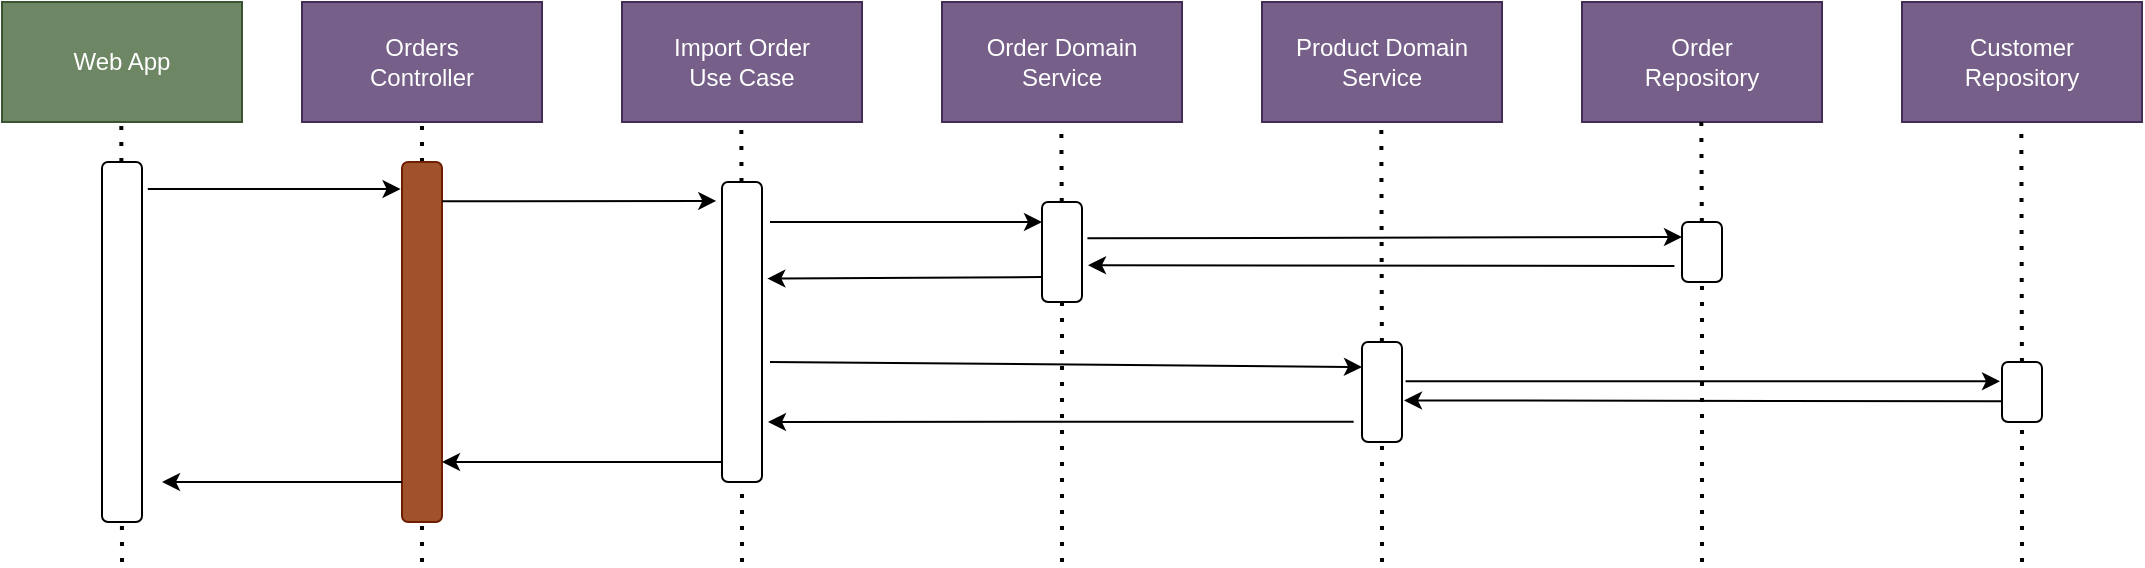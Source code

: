<mxfile version="22.1.2" type="device">
  <diagram name="Page-1" id="Kz_aYA98oq8I-4OSjON9">
    <mxGraphModel dx="2058" dy="820" grid="1" gridSize="10" guides="1" tooltips="1" connect="1" arrows="1" fold="1" page="1" pageScale="1" pageWidth="1200" pageHeight="1920" math="0" shadow="0">
      <root>
        <mxCell id="0" />
        <mxCell id="1" parent="0" />
        <mxCell id="z1ui13GwM5y8LBcSMoX3-1" value="Orders&lt;br&gt;Controller" style="rounded=0;whiteSpace=wrap;html=1;fillColor=#76608a;fontColor=#ffffff;strokeColor=#432D57;" parent="1" vertex="1">
          <mxGeometry x="200" y="260" width="120" height="60" as="geometry" />
        </mxCell>
        <mxCell id="z1ui13GwM5y8LBcSMoX3-2" value="Import Order&lt;br&gt;Use Case" style="rounded=0;whiteSpace=wrap;html=1;fillColor=#76608a;fontColor=#ffffff;strokeColor=#432D57;" parent="1" vertex="1">
          <mxGeometry x="360" y="260" width="120" height="60" as="geometry" />
        </mxCell>
        <mxCell id="z1ui13GwM5y8LBcSMoX3-3" value="Order Domain Service" style="rounded=0;whiteSpace=wrap;html=1;fillColor=#76608a;fontColor=#ffffff;strokeColor=#432D57;" parent="1" vertex="1">
          <mxGeometry x="520" y="260" width="120" height="60" as="geometry" />
        </mxCell>
        <mxCell id="z1ui13GwM5y8LBcSMoX3-4" value="Order&lt;br&gt;Repository" style="rounded=0;whiteSpace=wrap;html=1;fillColor=#76608a;fontColor=#ffffff;strokeColor=#432D57;" parent="1" vertex="1">
          <mxGeometry x="840" y="260" width="120" height="60" as="geometry" />
        </mxCell>
        <mxCell id="z1ui13GwM5y8LBcSMoX3-5" value="Product Domain Service" style="rounded=0;whiteSpace=wrap;html=1;fillColor=#76608a;fontColor=#ffffff;strokeColor=#432D57;" parent="1" vertex="1">
          <mxGeometry x="680" y="260" width="120" height="60" as="geometry" />
        </mxCell>
        <mxCell id="z1ui13GwM5y8LBcSMoX3-6" value="Customer&lt;br&gt;Repository" style="rounded=0;whiteSpace=wrap;html=1;fillColor=#76608a;fontColor=#ffffff;strokeColor=#432D57;" parent="1" vertex="1">
          <mxGeometry x="1000" y="260" width="120" height="60" as="geometry" />
        </mxCell>
        <mxCell id="z1ui13GwM5y8LBcSMoX3-8" value="" style="endArrow=none;dashed=1;html=1;dashPattern=1 3;strokeWidth=2;rounded=0;entryX=0.5;entryY=1;entryDx=0;entryDy=0;" parent="1" source="z1ui13GwM5y8LBcSMoX3-16" target="z1ui13GwM5y8LBcSMoX3-1" edge="1">
          <mxGeometry width="50" height="50" relative="1" as="geometry">
            <mxPoint x="260" y="710" as="sourcePoint" />
            <mxPoint x="280" y="400" as="targetPoint" />
          </mxGeometry>
        </mxCell>
        <mxCell id="z1ui13GwM5y8LBcSMoX3-9" value="" style="endArrow=none;dashed=1;html=1;dashPattern=1 3;strokeWidth=2;rounded=0;entryX=0.5;entryY=1;entryDx=0;entryDy=0;" parent="1" source="z1ui13GwM5y8LBcSMoX3-18" edge="1">
          <mxGeometry width="50" height="50" relative="1" as="geometry">
            <mxPoint x="419.66" y="710" as="sourcePoint" />
            <mxPoint x="419.66" y="320" as="targetPoint" />
          </mxGeometry>
        </mxCell>
        <mxCell id="z1ui13GwM5y8LBcSMoX3-10" value="" style="endArrow=none;dashed=1;html=1;dashPattern=1 3;strokeWidth=2;rounded=0;entryX=0.5;entryY=1;entryDx=0;entryDy=0;" parent="1" source="z1ui13GwM5y8LBcSMoX3-20" edge="1">
          <mxGeometry width="50" height="50" relative="1" as="geometry">
            <mxPoint x="579.66" y="710" as="sourcePoint" />
            <mxPoint x="579.66" y="320" as="targetPoint" />
          </mxGeometry>
        </mxCell>
        <mxCell id="z1ui13GwM5y8LBcSMoX3-11" value="" style="endArrow=none;dashed=1;html=1;dashPattern=1 3;strokeWidth=2;rounded=0;entryX=0.5;entryY=1;entryDx=0;entryDy=0;" parent="1" source="z1ui13GwM5y8LBcSMoX3-32" edge="1">
          <mxGeometry width="50" height="50" relative="1" as="geometry">
            <mxPoint x="740" y="710" as="sourcePoint" />
            <mxPoint x="739.66" y="320" as="targetPoint" />
          </mxGeometry>
        </mxCell>
        <mxCell id="z1ui13GwM5y8LBcSMoX3-12" value="" style="endArrow=none;dashed=1;html=1;dashPattern=1 3;strokeWidth=2;rounded=0;entryX=0.5;entryY=1;entryDx=0;entryDy=0;" parent="1" source="z1ui13GwM5y8LBcSMoX3-22" edge="1">
          <mxGeometry width="50" height="50" relative="1" as="geometry">
            <mxPoint x="899.66" y="710" as="sourcePoint" />
            <mxPoint x="899.66" y="320" as="targetPoint" />
          </mxGeometry>
        </mxCell>
        <mxCell id="z1ui13GwM5y8LBcSMoX3-13" value="" style="endArrow=none;dashed=1;html=1;dashPattern=1 3;strokeWidth=2;rounded=0;entryX=0.5;entryY=1;entryDx=0;entryDy=0;" parent="1" source="z1ui13GwM5y8LBcSMoX3-33" edge="1">
          <mxGeometry width="50" height="50" relative="1" as="geometry">
            <mxPoint x="1059.66" y="710" as="sourcePoint" />
            <mxPoint x="1059.66" y="320" as="targetPoint" />
          </mxGeometry>
        </mxCell>
        <mxCell id="z1ui13GwM5y8LBcSMoX3-14" value="" style="endArrow=none;dashed=1;html=1;dashPattern=1 3;strokeWidth=2;rounded=0;entryX=0.5;entryY=1;entryDx=0;entryDy=0;" parent="1" edge="1">
          <mxGeometry width="50" height="50" relative="1" as="geometry">
            <mxPoint x="110" y="540" as="sourcePoint" />
            <mxPoint x="109.66" y="320" as="targetPoint" />
          </mxGeometry>
        </mxCell>
        <mxCell id="z1ui13GwM5y8LBcSMoX3-15" value="" style="rounded=1;whiteSpace=wrap;html=1;" parent="1" vertex="1">
          <mxGeometry x="100" y="340" width="20" height="180" as="geometry" />
        </mxCell>
        <mxCell id="z1ui13GwM5y8LBcSMoX3-17" value="" style="endArrow=none;dashed=1;html=1;dashPattern=1 3;strokeWidth=2;rounded=0;entryX=0.5;entryY=1;entryDx=0;entryDy=0;" parent="1" target="z1ui13GwM5y8LBcSMoX3-16" edge="1">
          <mxGeometry width="50" height="50" relative="1" as="geometry">
            <mxPoint x="260" y="540" as="sourcePoint" />
            <mxPoint x="260" y="320" as="targetPoint" />
          </mxGeometry>
        </mxCell>
        <mxCell id="z1ui13GwM5y8LBcSMoX3-16" value="" style="rounded=1;whiteSpace=wrap;html=1;fillColor=#a0522d;fontColor=#ffffff;strokeColor=#6D1F00;" parent="1" vertex="1">
          <mxGeometry x="250" y="340" width="20" height="180" as="geometry" />
        </mxCell>
        <mxCell id="z1ui13GwM5y8LBcSMoX3-19" value="" style="endArrow=none;dashed=1;html=1;dashPattern=1 3;strokeWidth=2;rounded=0;entryX=0.5;entryY=1;entryDx=0;entryDy=0;" parent="1" target="z1ui13GwM5y8LBcSMoX3-18" edge="1">
          <mxGeometry width="50" height="50" relative="1" as="geometry">
            <mxPoint x="420" y="540" as="sourcePoint" />
            <mxPoint x="419.66" y="320" as="targetPoint" />
          </mxGeometry>
        </mxCell>
        <mxCell id="z1ui13GwM5y8LBcSMoX3-18" value="" style="rounded=1;whiteSpace=wrap;html=1;" parent="1" vertex="1">
          <mxGeometry x="410" y="350" width="20" height="150" as="geometry" />
        </mxCell>
        <mxCell id="z1ui13GwM5y8LBcSMoX3-21" value="" style="endArrow=none;dashed=1;html=1;dashPattern=1 3;strokeWidth=2;rounded=0;entryX=0.5;entryY=1;entryDx=0;entryDy=0;" parent="1" target="z1ui13GwM5y8LBcSMoX3-20" edge="1">
          <mxGeometry width="50" height="50" relative="1" as="geometry">
            <mxPoint x="580" y="540" as="sourcePoint" />
            <mxPoint x="579.66" y="320" as="targetPoint" />
          </mxGeometry>
        </mxCell>
        <mxCell id="z1ui13GwM5y8LBcSMoX3-20" value="" style="rounded=1;whiteSpace=wrap;html=1;" parent="1" vertex="1">
          <mxGeometry x="570" y="360" width="20" height="50" as="geometry" />
        </mxCell>
        <mxCell id="z1ui13GwM5y8LBcSMoX3-23" value="" style="endArrow=none;dashed=1;html=1;dashPattern=1 3;strokeWidth=2;rounded=0;entryX=0.5;entryY=1;entryDx=0;entryDy=0;" parent="1" target="z1ui13GwM5y8LBcSMoX3-22" edge="1">
          <mxGeometry width="50" height="50" relative="1" as="geometry">
            <mxPoint x="900" y="540" as="sourcePoint" />
            <mxPoint x="899.66" y="320" as="targetPoint" />
          </mxGeometry>
        </mxCell>
        <mxCell id="z1ui13GwM5y8LBcSMoX3-22" value="" style="rounded=1;whiteSpace=wrap;html=1;" parent="1" vertex="1">
          <mxGeometry x="890" y="370" width="20" height="30" as="geometry" />
        </mxCell>
        <mxCell id="z1ui13GwM5y8LBcSMoX3-26" value="" style="endArrow=classic;html=1;rounded=0;exitX=1.145;exitY=0.075;exitDx=0;exitDy=0;exitPerimeter=0;entryX=-0.036;entryY=0.075;entryDx=0;entryDy=0;entryPerimeter=0;" parent="1" source="z1ui13GwM5y8LBcSMoX3-15" target="z1ui13GwM5y8LBcSMoX3-16" edge="1">
          <mxGeometry width="50" height="50" relative="1" as="geometry">
            <mxPoint x="170" y="540" as="sourcePoint" />
            <mxPoint x="220" y="490" as="targetPoint" />
          </mxGeometry>
        </mxCell>
        <mxCell id="z1ui13GwM5y8LBcSMoX3-27" value="" style="endArrow=classic;html=1;rounded=0;exitX=1.145;exitY=0.075;exitDx=0;exitDy=0;exitPerimeter=0;entryX=-0.143;entryY=0.063;entryDx=0;entryDy=0;entryPerimeter=0;" parent="1" target="z1ui13GwM5y8LBcSMoX3-18" edge="1">
          <mxGeometry width="50" height="50" relative="1" as="geometry">
            <mxPoint x="270" y="359.66" as="sourcePoint" />
            <mxPoint x="391" y="359.66" as="targetPoint" />
          </mxGeometry>
        </mxCell>
        <mxCell id="z1ui13GwM5y8LBcSMoX3-28" value="" style="endArrow=classic;html=1;rounded=0;entryX=-0.174;entryY=0.134;entryDx=0;entryDy=0;entryPerimeter=0;exitX=1.2;exitY=0.133;exitDx=0;exitDy=0;exitPerimeter=0;" parent="1" source="z1ui13GwM5y8LBcSMoX3-18" edge="1">
          <mxGeometry width="50" height="50" relative="1" as="geometry">
            <mxPoint x="440" y="370" as="sourcePoint" />
            <mxPoint x="570" y="370" as="targetPoint" />
          </mxGeometry>
        </mxCell>
        <mxCell id="z1ui13GwM5y8LBcSMoX3-29" value="" style="endArrow=classic;html=1;rounded=0;exitX=1.136;exitY=0.363;exitDx=0;exitDy=0;exitPerimeter=0;entryX=0;entryY=0.25;entryDx=0;entryDy=0;" parent="1" source="z1ui13GwM5y8LBcSMoX3-20" target="z1ui13GwM5y8LBcSMoX3-22" edge="1">
          <mxGeometry width="50" height="50" relative="1" as="geometry">
            <mxPoint x="640" y="440" as="sourcePoint" />
            <mxPoint x="870" y="380" as="targetPoint" />
          </mxGeometry>
        </mxCell>
        <mxCell id="z1ui13GwM5y8LBcSMoX3-30" value="" style="endArrow=classic;html=1;rounded=0;exitX=-0.19;exitY=0.733;exitDx=0;exitDy=0;exitPerimeter=0;entryX=1.15;entryY=0.632;entryDx=0;entryDy=0;entryPerimeter=0;" parent="1" source="z1ui13GwM5y8LBcSMoX3-22" target="z1ui13GwM5y8LBcSMoX3-20" edge="1">
          <mxGeometry width="50" height="50" relative="1" as="geometry">
            <mxPoint x="710" y="420" as="sourcePoint" />
            <mxPoint x="680" y="440" as="targetPoint" />
          </mxGeometry>
        </mxCell>
        <mxCell id="z1ui13GwM5y8LBcSMoX3-31" value="" style="endArrow=classic;html=1;rounded=0;exitX=0;exitY=0.75;exitDx=0;exitDy=0;entryX=1.133;entryY=0.322;entryDx=0;entryDy=0;entryPerimeter=0;" parent="1" source="z1ui13GwM5y8LBcSMoX3-20" target="z1ui13GwM5y8LBcSMoX3-18" edge="1">
          <mxGeometry width="50" height="50" relative="1" as="geometry">
            <mxPoint x="773" y="460" as="sourcePoint" />
            <mxPoint x="480" y="460" as="targetPoint" />
          </mxGeometry>
        </mxCell>
        <mxCell id="z1ui13GwM5y8LBcSMoX3-34" value="" style="endArrow=classic;html=1;rounded=0;entryX=0;entryY=0.25;entryDx=0;entryDy=0;exitX=1.2;exitY=0.133;exitDx=0;exitDy=0;exitPerimeter=0;" parent="1" target="z1ui13GwM5y8LBcSMoX3-32" edge="1">
          <mxGeometry width="50" height="50" relative="1" as="geometry">
            <mxPoint x="434" y="440" as="sourcePoint" />
            <mxPoint x="570" y="440" as="targetPoint" />
          </mxGeometry>
        </mxCell>
        <mxCell id="z1ui13GwM5y8LBcSMoX3-35" value="" style="endArrow=classic;html=1;rounded=0;exitX=-0.209;exitY=0.797;exitDx=0;exitDy=0;entryX=1.133;entryY=0.322;entryDx=0;entryDy=0;entryPerimeter=0;exitPerimeter=0;" parent="1" source="z1ui13GwM5y8LBcSMoX3-32" edge="1">
          <mxGeometry width="50" height="50" relative="1" as="geometry">
            <mxPoint x="570" y="470" as="sourcePoint" />
            <mxPoint x="433" y="470" as="targetPoint" />
          </mxGeometry>
        </mxCell>
        <mxCell id="z1ui13GwM5y8LBcSMoX3-36" value="" style="endArrow=classic;html=1;rounded=0;entryX=-0.174;entryY=0.134;entryDx=0;entryDy=0;entryPerimeter=0;exitX=1.09;exitY=0.392;exitDx=0;exitDy=0;exitPerimeter=0;" parent="1" source="z1ui13GwM5y8LBcSMoX3-32" edge="1">
          <mxGeometry width="50" height="50" relative="1" as="geometry">
            <mxPoint x="913" y="449.66" as="sourcePoint" />
            <mxPoint x="1049" y="449.66" as="targetPoint" />
          </mxGeometry>
        </mxCell>
        <mxCell id="z1ui13GwM5y8LBcSMoX3-37" value="" style="endArrow=classic;html=1;rounded=0;exitX=0;exitY=0.75;exitDx=0;exitDy=0;entryX=1.05;entryY=0.584;entryDx=0;entryDy=0;entryPerimeter=0;" parent="1" target="z1ui13GwM5y8LBcSMoX3-32" edge="1">
          <mxGeometry width="50" height="50" relative="1" as="geometry">
            <mxPoint x="1050" y="459.66" as="sourcePoint" />
            <mxPoint x="913" y="459.66" as="targetPoint" />
          </mxGeometry>
        </mxCell>
        <mxCell id="z1ui13GwM5y8LBcSMoX3-38" value="" style="endArrow=none;dashed=1;html=1;dashPattern=1 3;strokeWidth=2;rounded=0;entryX=0.5;entryY=1;entryDx=0;entryDy=0;" parent="1" target="z1ui13GwM5y8LBcSMoX3-33" edge="1">
          <mxGeometry width="50" height="50" relative="1" as="geometry">
            <mxPoint x="1060" y="540" as="sourcePoint" />
            <mxPoint x="1059.66" y="320" as="targetPoint" />
          </mxGeometry>
        </mxCell>
        <mxCell id="z1ui13GwM5y8LBcSMoX3-33" value="" style="rounded=1;whiteSpace=wrap;html=1;" parent="1" vertex="1">
          <mxGeometry x="1050" y="440" width="20" height="30" as="geometry" />
        </mxCell>
        <mxCell id="z1ui13GwM5y8LBcSMoX3-39" value="" style="endArrow=none;dashed=1;html=1;dashPattern=1 3;strokeWidth=2;rounded=0;entryX=0.5;entryY=1;entryDx=0;entryDy=0;" parent="1" target="z1ui13GwM5y8LBcSMoX3-32" edge="1">
          <mxGeometry width="50" height="50" relative="1" as="geometry">
            <mxPoint x="740" y="540" as="sourcePoint" />
            <mxPoint x="739.66" y="320" as="targetPoint" />
          </mxGeometry>
        </mxCell>
        <mxCell id="z1ui13GwM5y8LBcSMoX3-32" value="" style="rounded=1;whiteSpace=wrap;html=1;" parent="1" vertex="1">
          <mxGeometry x="730" y="430" width="20" height="50" as="geometry" />
        </mxCell>
        <mxCell id="z1ui13GwM5y8LBcSMoX3-40" value="" style="endArrow=classic;html=1;rounded=0;" parent="1" edge="1">
          <mxGeometry width="50" height="50" relative="1" as="geometry">
            <mxPoint x="410" y="490" as="sourcePoint" />
            <mxPoint x="270" y="490" as="targetPoint" />
          </mxGeometry>
        </mxCell>
        <mxCell id="z1ui13GwM5y8LBcSMoX3-41" value="" style="endArrow=classic;html=1;rounded=0;" parent="1" edge="1">
          <mxGeometry width="50" height="50" relative="1" as="geometry">
            <mxPoint x="250" y="500" as="sourcePoint" />
            <mxPoint x="130" y="500" as="targetPoint" />
          </mxGeometry>
        </mxCell>
        <mxCell id="z1ui13GwM5y8LBcSMoX3-42" value="Web App" style="rounded=0;whiteSpace=wrap;html=1;fillColor=#6d8764;fontColor=#ffffff;strokeColor=#3A5431;" parent="1" vertex="1">
          <mxGeometry x="50" y="260" width="120" height="60" as="geometry" />
        </mxCell>
      </root>
    </mxGraphModel>
  </diagram>
</mxfile>

